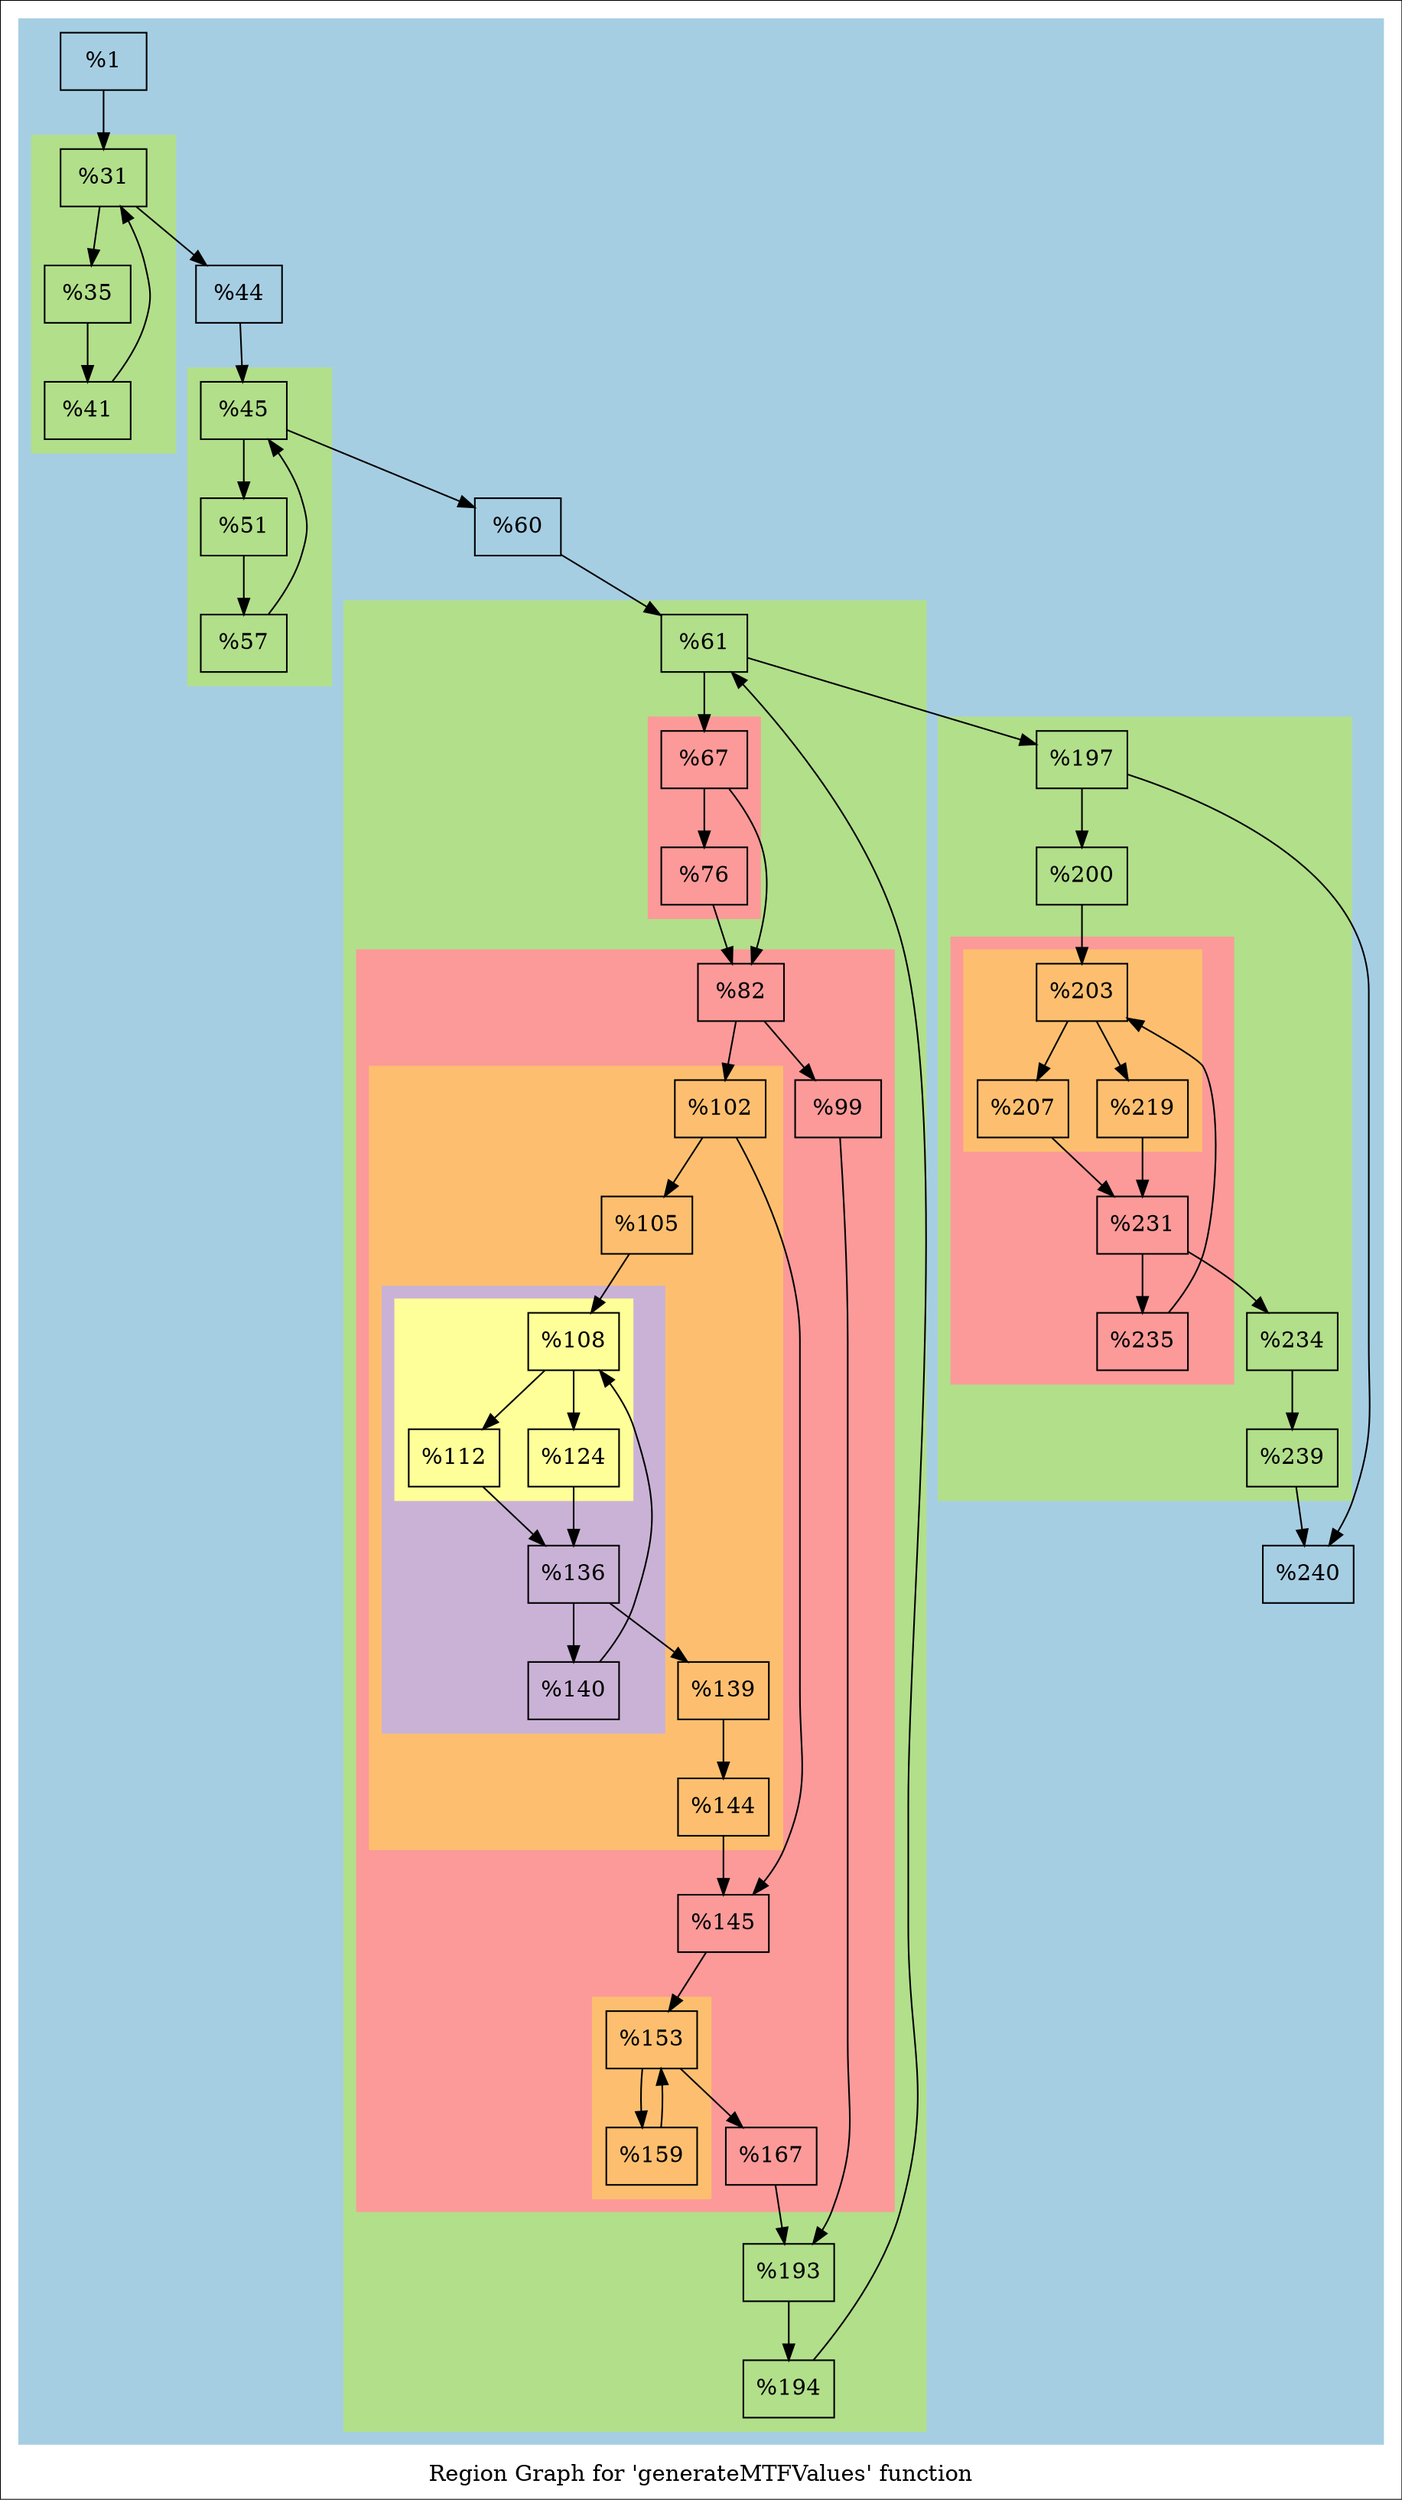 digraph "Region Graph for 'generateMTFValues' function" {
	label="Region Graph for 'generateMTFValues' function";

	Node0x1445270 [shape=record,label="{%1}"];
	Node0x1445270 -> Node0x13b91b0;
	Node0x13b91b0 [shape=record,label="{%31}"];
	Node0x13b91b0 -> Node0x14506a0;
	Node0x13b91b0 -> Node0x137fa60;
	Node0x14506a0 [shape=record,label="{%35}"];
	Node0x14506a0 -> Node0x129a330;
	Node0x129a330 [shape=record,label="{%41}"];
	Node0x129a330 -> Node0x13b91b0[constraint=false];
	Node0x137fa60 [shape=record,label="{%44}"];
	Node0x137fa60 -> Node0x13db570;
	Node0x13db570 [shape=record,label="{%45}"];
	Node0x13db570 -> Node0x14375c0;
	Node0x13db570 -> Node0x1313830;
	Node0x14375c0 [shape=record,label="{%51}"];
	Node0x14375c0 -> Node0x1390430;
	Node0x1390430 [shape=record,label="{%57}"];
	Node0x1390430 -> Node0x13db570[constraint=false];
	Node0x1313830 [shape=record,label="{%60}"];
	Node0x1313830 -> Node0x137f2b0;
	Node0x137f2b0 [shape=record,label="{%61}"];
	Node0x137f2b0 -> Node0x1367970;
	Node0x137f2b0 -> Node0x11ecdc0;
	Node0x1367970 [shape=record,label="{%67}"];
	Node0x1367970 -> Node0x1449590;
	Node0x1367970 -> Node0x13aba60;
	Node0x1449590 [shape=record,label="{%76}"];
	Node0x1449590 -> Node0x13aba60;
	Node0x13aba60 [shape=record,label="{%82}"];
	Node0x13aba60 -> Node0x1367d70;
	Node0x13aba60 -> Node0x1435060;
	Node0x1367d70 [shape=record,label="{%99}"];
	Node0x1367d70 -> Node0x1203be0;
	Node0x1203be0 [shape=record,label="{%193}"];
	Node0x1203be0 -> Node0x1441b60;
	Node0x1441b60 [shape=record,label="{%194}"];
	Node0x1441b60 -> Node0x137f2b0[constraint=false];
	Node0x1435060 [shape=record,label="{%102}"];
	Node0x1435060 -> Node0x13bacf0;
	Node0x1435060 -> Node0x1422e80;
	Node0x13bacf0 [shape=record,label="{%105}"];
	Node0x13bacf0 -> Node0x1386b00;
	Node0x1386b00 [shape=record,label="{%108}"];
	Node0x1386b00 -> Node0x13309d0;
	Node0x1386b00 -> Node0x13a9590;
	Node0x13309d0 [shape=record,label="{%112}"];
	Node0x13309d0 -> Node0x13c0940;
	Node0x13c0940 [shape=record,label="{%136}"];
	Node0x13c0940 -> Node0x13bd740;
	Node0x13c0940 -> Node0x1351ec0;
	Node0x13bd740 [shape=record,label="{%139}"];
	Node0x13bd740 -> Node0x1446890;
	Node0x1446890 [shape=record,label="{%144}"];
	Node0x1446890 -> Node0x1422e80;
	Node0x1422e80 [shape=record,label="{%145}"];
	Node0x1422e80 -> Node0x13ac290;
	Node0x13ac290 [shape=record,label="{%153}"];
	Node0x13ac290 -> Node0x139de20;
	Node0x13ac290 -> Node0x114e4f0;
	Node0x139de20 [shape=record,label="{%159}"];
	Node0x139de20 -> Node0x13ac290[constraint=false];
	Node0x114e4f0 [shape=record,label="{%167}"];
	Node0x114e4f0 -> Node0x1203be0;
	Node0x1351ec0 [shape=record,label="{%140}"];
	Node0x1351ec0 -> Node0x1386b00[constraint=false];
	Node0x13a9590 [shape=record,label="{%124}"];
	Node0x13a9590 -> Node0x13c0940;
	Node0x11ecdc0 [shape=record,label="{%197}"];
	Node0x11ecdc0 -> Node0x13a7ab0;
	Node0x11ecdc0 -> Node0x1422ba0;
	Node0x13a7ab0 [shape=record,label="{%200}"];
	Node0x13a7ab0 -> Node0x11f4760;
	Node0x11f4760 [shape=record,label="{%203}"];
	Node0x11f4760 -> Node0x12f1360;
	Node0x11f4760 -> Node0x1381360;
	Node0x12f1360 [shape=record,label="{%207}"];
	Node0x12f1360 -> Node0x12181b0;
	Node0x12181b0 [shape=record,label="{%231}"];
	Node0x12181b0 -> Node0x1434d60;
	Node0x12181b0 -> Node0x129f6d0;
	Node0x1434d60 [shape=record,label="{%234}"];
	Node0x1434d60 -> Node0x133d0f0;
	Node0x133d0f0 [shape=record,label="{%239}"];
	Node0x133d0f0 -> Node0x1422ba0;
	Node0x1422ba0 [shape=record,label="{%240}"];
	Node0x129f6d0 [shape=record,label="{%235}"];
	Node0x129f6d0 -> Node0x11f4760[constraint=false];
	Node0x1381360 [shape=record,label="{%219}"];
	Node0x1381360 -> Node0x12181b0;
	colorscheme = "paired12"
        subgraph cluster_0x10b9270 {
          label = "";
          style = filled;
          color = 1
          subgraph cluster_0x10db240 {
            label = "";
            style = filled;
            color = 3
            Node0x13b91b0;
            Node0x14506a0;
            Node0x129a330;
          }
          subgraph cluster_0x10db1c0 {
            label = "";
            style = filled;
            color = 3
            Node0x13db570;
            Node0x14375c0;
            Node0x1390430;
          }
          subgraph cluster_0x145a470 {
            label = "";
            style = filled;
            color = 3
            subgraph cluster_0x14291b0 {
              label = "";
              style = filled;
              color = 5
              Node0x1367970;
              Node0x1449590;
            }
            subgraph cluster_0x14595d0 {
              label = "";
              style = filled;
              color = 5
              subgraph cluster_0x145b610 {
                label = "";
                style = filled;
                color = 7
                subgraph cluster_0x145b690 {
                  label = "";
                  style = filled;
                  color = 9
                  subgraph cluster_0x10b92f0 {
                    label = "";
                    style = filled;
                    color = 11
                    Node0x1386b00;
                    Node0x13309d0;
                    Node0x13a9590;
                  }
                  Node0x13c0940;
                  Node0x1351ec0;
                }
                Node0x1435060;
                Node0x13bacf0;
                Node0x13bd740;
                Node0x1446890;
              }
              subgraph cluster_0x1479800 {
                label = "";
                style = filled;
                color = 7
                Node0x13ac290;
                Node0x139de20;
              }
              Node0x13aba60;
              Node0x1367d70;
              Node0x1422e80;
              Node0x114e4f0;
            }
            Node0x137f2b0;
            Node0x1203be0;
            Node0x1441b60;
          }
          subgraph cluster_0x13bad90 {
            label = "";
            style = filled;
            color = 3
            subgraph cluster_0x1422a90 {
              label = "";
              style = filled;
              color = 5
              subgraph cluster_0x14588a0 {
                label = "";
                style = filled;
                color = 7
                Node0x11f4760;
                Node0x12f1360;
                Node0x1381360;
              }
              Node0x12181b0;
              Node0x129f6d0;
            }
            Node0x11ecdc0;
            Node0x13a7ab0;
            Node0x1434d60;
            Node0x133d0f0;
          }
          Node0x1445270;
          Node0x137fa60;
          Node0x1313830;
          Node0x1422ba0;
        }
}

